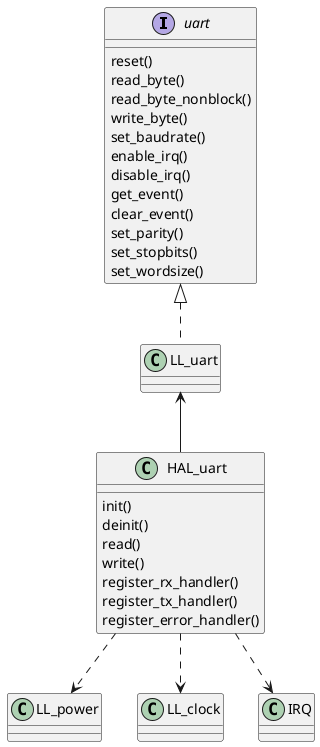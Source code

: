 @startuml
interface uart {
	reset()
	read_byte()
	read_byte_nonblock()
	write_byte()
	set_baudrate()
	enable_irq()
	disable_irq()
	get_event()
	clear_event()
	set_parity()
	set_stopbits()
	set_wordsize()
}

class LL_uart {
}

class HAL_uart {
	init()
	deinit()
	read()
	write()
	register_rx_handler()
	register_tx_handler()
	register_error_handler()
}

uart <|.. LL_uart
LL_uart <-- HAL_uart

HAL_uart ..> LL_power
HAL_uart ..> LL_clock
HAL_uart ..> IRQ
@enduml
